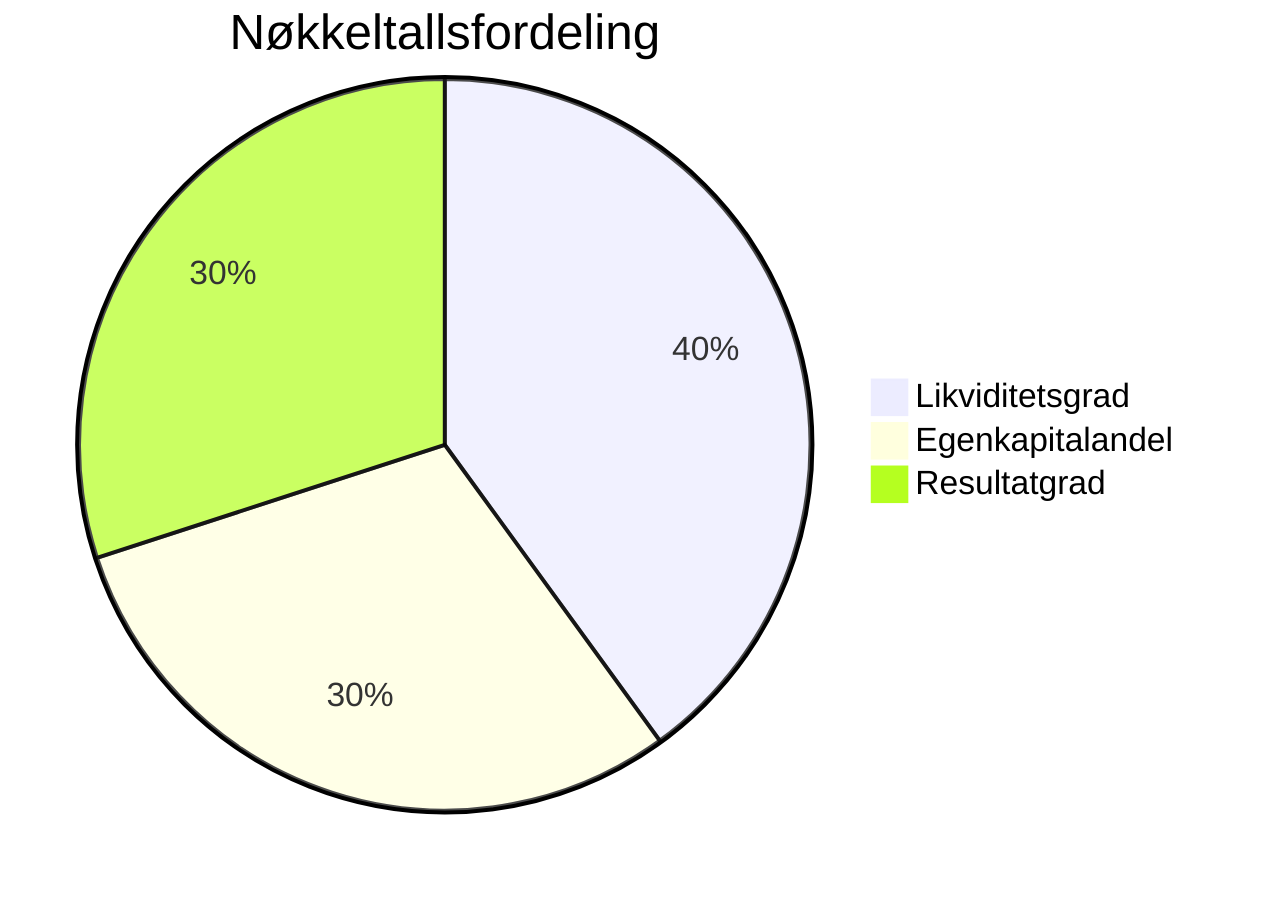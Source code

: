 pie
    title Nøkkeltallsfordeling
    "Likviditetsgrad" : 40
    "Egenkapitalandel" : 30
    "Resultatgrad" : 30